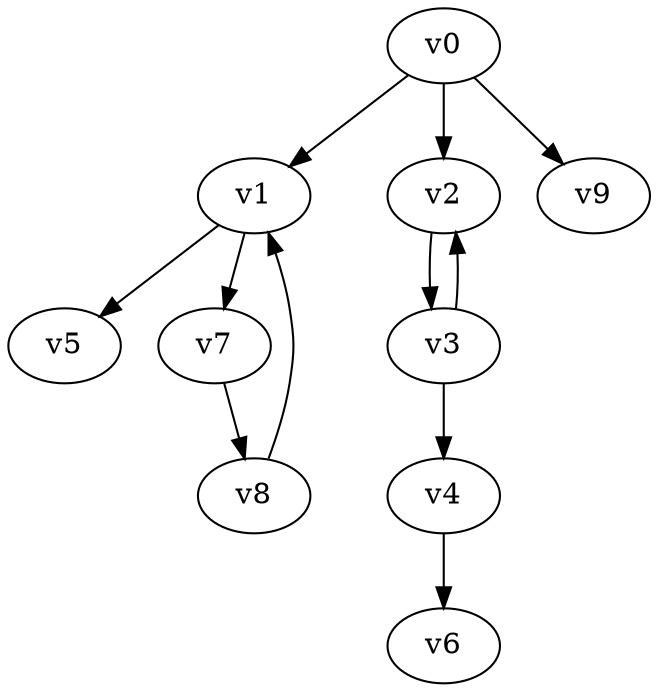 digraph test006 {
    v0 [name="v0", player=0, weight=2];
    v1 [name="v1", player=1, weight=3];
    v2 [name="v2", player=0, weight=0];
    v3 [name="v3", player=1, weight=2];
    v4 [name="v4", player=0, weight=0];
    v5 [name="v5", player=1, weight=7];
    v6 [name="v6", player=0, weight=3];
    v7 [name="v7", player=1, weight=15];
    v8 [name="v8", player=0, weight=1];
    v9 [name="v9", player=1, weight=5];
    v0 -> v1;
    v0 -> v2;
    v2 -> v3;
    v3 -> v2;
    v3 -> v4;
    v1 -> v5;
    v4 -> v6;
    v1 -> v7;
    v7 -> v8;
    v0 -> v9;
    v8 -> v1;
}
